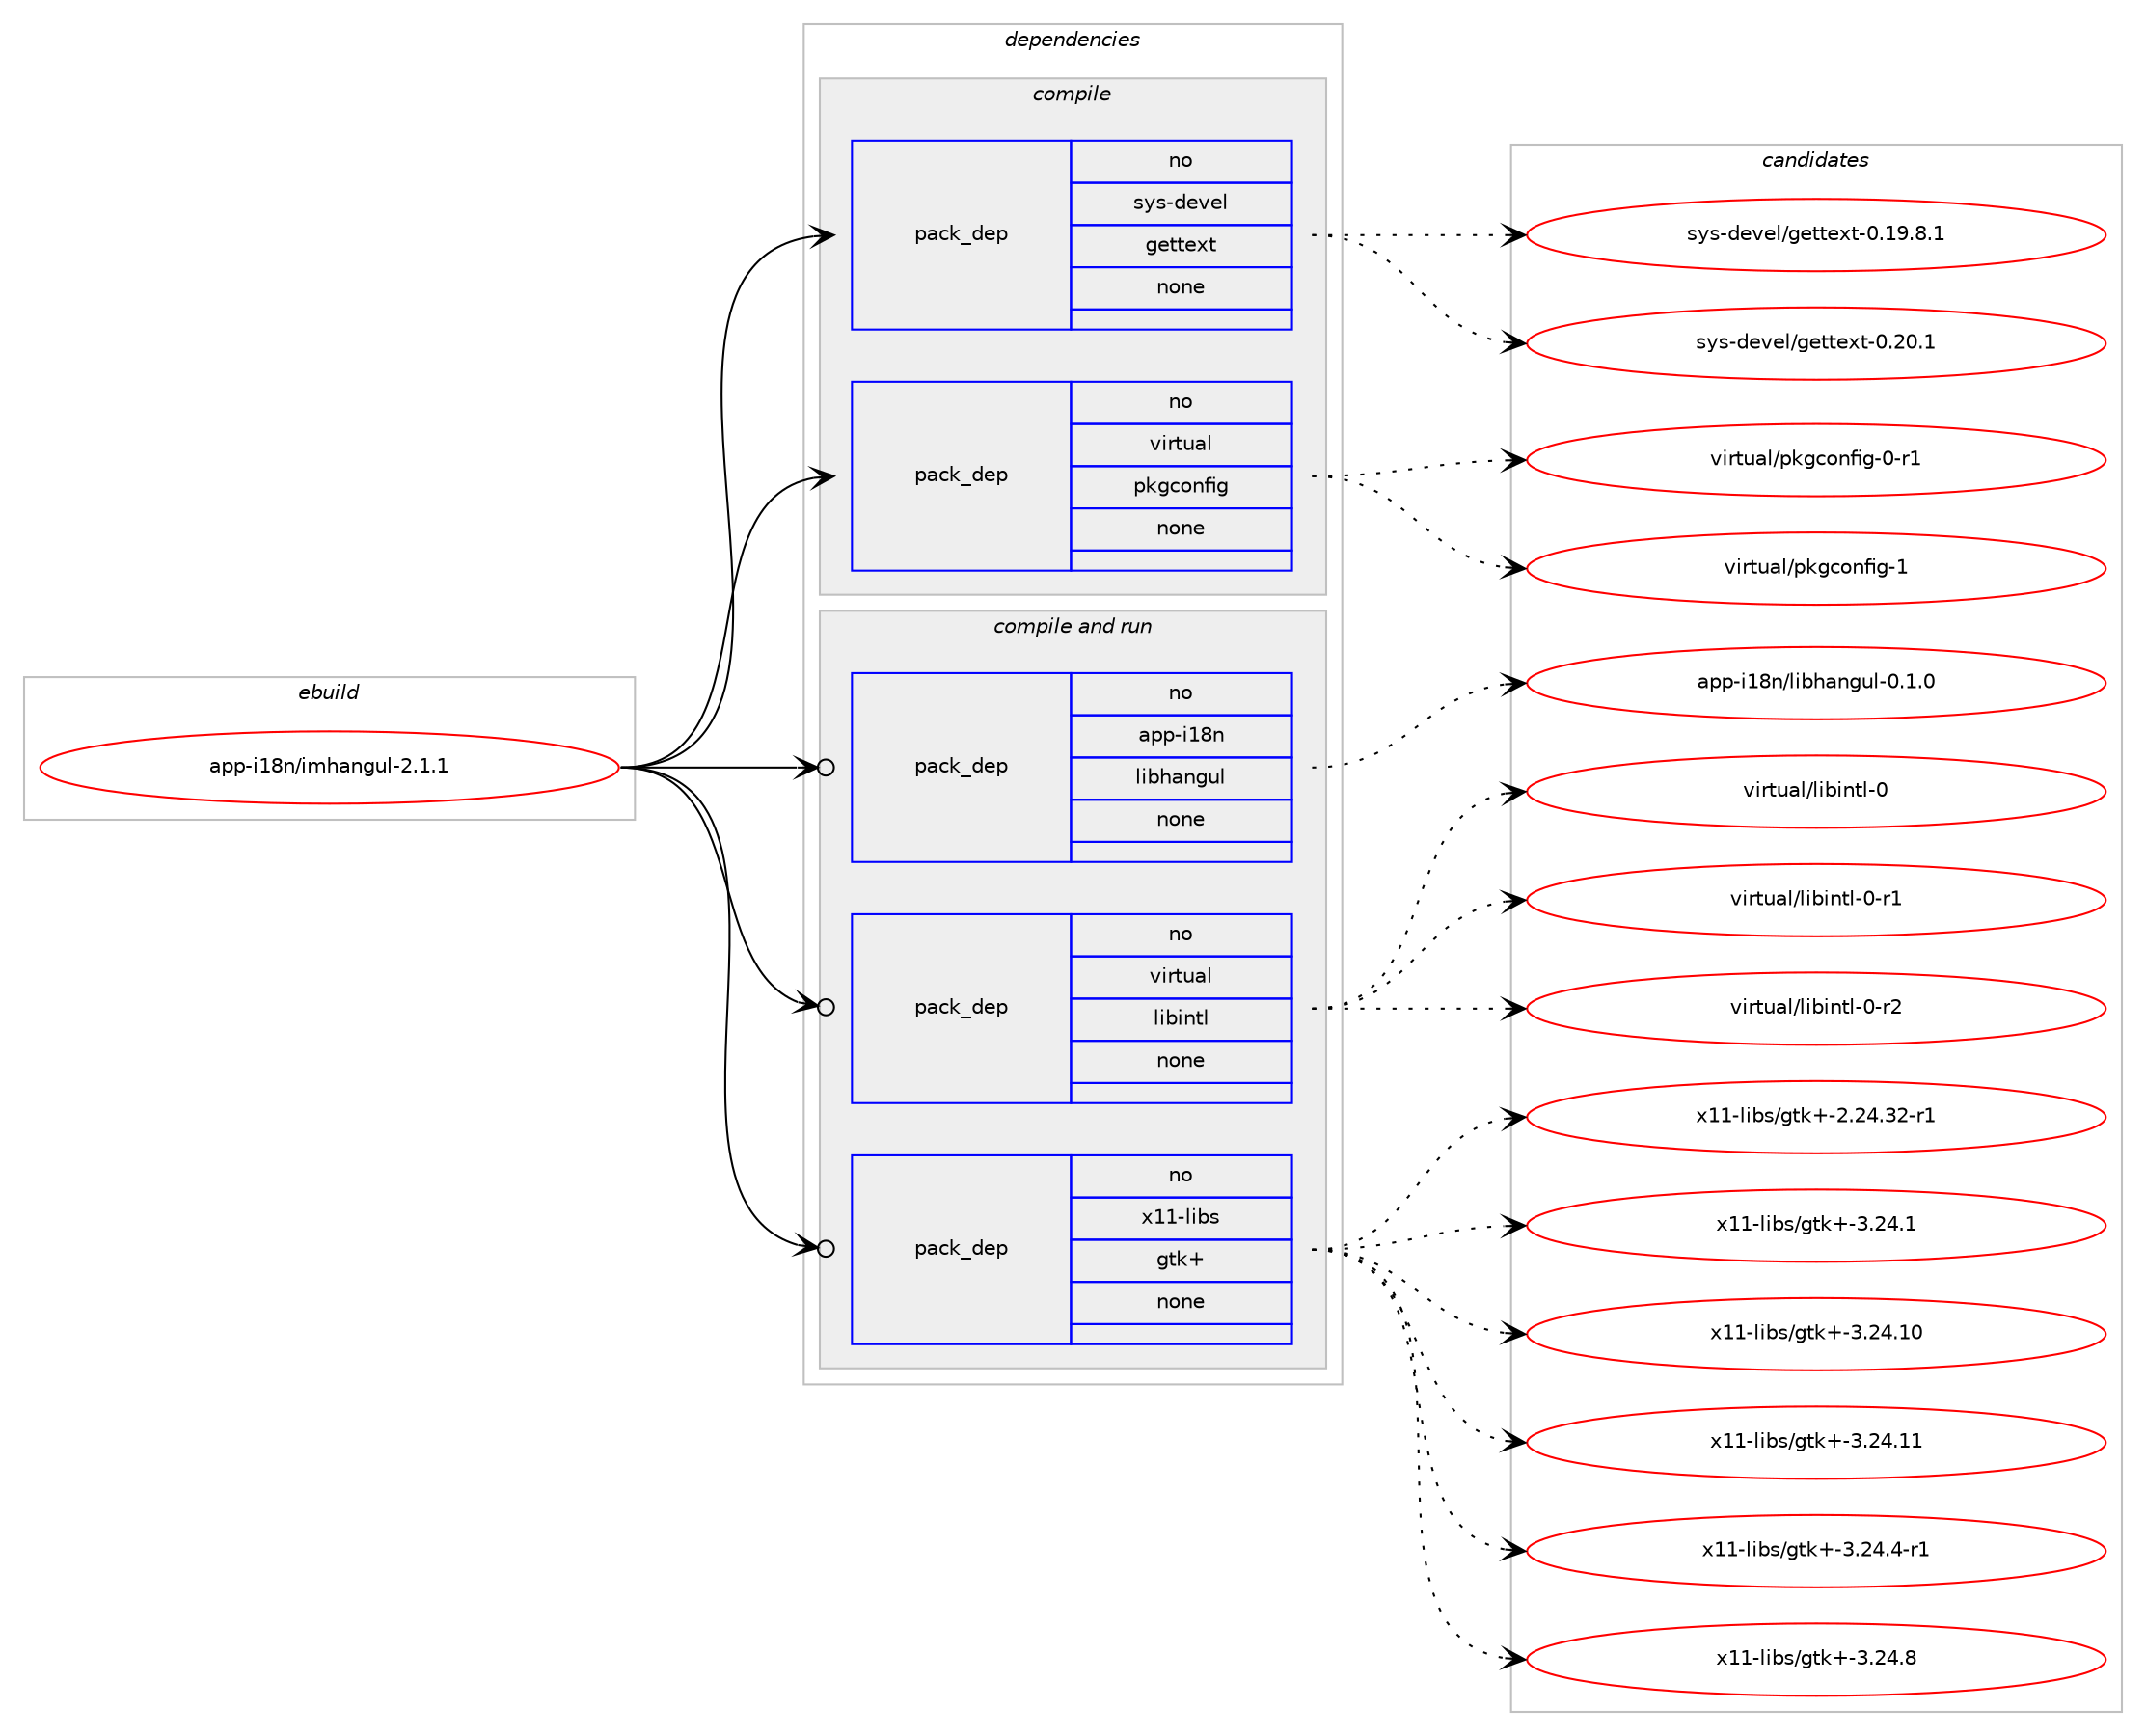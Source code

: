 digraph prolog {

# *************
# Graph options
# *************

newrank=true;
concentrate=true;
compound=true;
graph [rankdir=LR,fontname=Helvetica,fontsize=10,ranksep=1.5];#, ranksep=2.5, nodesep=0.2];
edge  [arrowhead=vee];
node  [fontname=Helvetica,fontsize=10];

# **********
# The ebuild
# **********

subgraph cluster_leftcol {
color=gray;
rank=same;
label=<<i>ebuild</i>>;
id [label="app-i18n/imhangul-2.1.1", color=red, width=4, href="../app-i18n/imhangul-2.1.1.svg"];
}

# ****************
# The dependencies
# ****************

subgraph cluster_midcol {
color=gray;
label=<<i>dependencies</i>>;
subgraph cluster_compile {
fillcolor="#eeeeee";
style=filled;
label=<<i>compile</i>>;
subgraph pack367845 {
dependency495142 [label=<<TABLE BORDER="0" CELLBORDER="1" CELLSPACING="0" CELLPADDING="4" WIDTH="220"><TR><TD ROWSPAN="6" CELLPADDING="30">pack_dep</TD></TR><TR><TD WIDTH="110">no</TD></TR><TR><TD>sys-devel</TD></TR><TR><TD>gettext</TD></TR><TR><TD>none</TD></TR><TR><TD></TD></TR></TABLE>>, shape=none, color=blue];
}
id:e -> dependency495142:w [weight=20,style="solid",arrowhead="vee"];
subgraph pack367846 {
dependency495143 [label=<<TABLE BORDER="0" CELLBORDER="1" CELLSPACING="0" CELLPADDING="4" WIDTH="220"><TR><TD ROWSPAN="6" CELLPADDING="30">pack_dep</TD></TR><TR><TD WIDTH="110">no</TD></TR><TR><TD>virtual</TD></TR><TR><TD>pkgconfig</TD></TR><TR><TD>none</TD></TR><TR><TD></TD></TR></TABLE>>, shape=none, color=blue];
}
id:e -> dependency495143:w [weight=20,style="solid",arrowhead="vee"];
}
subgraph cluster_compileandrun {
fillcolor="#eeeeee";
style=filled;
label=<<i>compile and run</i>>;
subgraph pack367847 {
dependency495144 [label=<<TABLE BORDER="0" CELLBORDER="1" CELLSPACING="0" CELLPADDING="4" WIDTH="220"><TR><TD ROWSPAN="6" CELLPADDING="30">pack_dep</TD></TR><TR><TD WIDTH="110">no</TD></TR><TR><TD>app-i18n</TD></TR><TR><TD>libhangul</TD></TR><TR><TD>none</TD></TR><TR><TD></TD></TR></TABLE>>, shape=none, color=blue];
}
id:e -> dependency495144:w [weight=20,style="solid",arrowhead="odotvee"];
subgraph pack367848 {
dependency495145 [label=<<TABLE BORDER="0" CELLBORDER="1" CELLSPACING="0" CELLPADDING="4" WIDTH="220"><TR><TD ROWSPAN="6" CELLPADDING="30">pack_dep</TD></TR><TR><TD WIDTH="110">no</TD></TR><TR><TD>virtual</TD></TR><TR><TD>libintl</TD></TR><TR><TD>none</TD></TR><TR><TD></TD></TR></TABLE>>, shape=none, color=blue];
}
id:e -> dependency495145:w [weight=20,style="solid",arrowhead="odotvee"];
subgraph pack367849 {
dependency495146 [label=<<TABLE BORDER="0" CELLBORDER="1" CELLSPACING="0" CELLPADDING="4" WIDTH="220"><TR><TD ROWSPAN="6" CELLPADDING="30">pack_dep</TD></TR><TR><TD WIDTH="110">no</TD></TR><TR><TD>x11-libs</TD></TR><TR><TD>gtk+</TD></TR><TR><TD>none</TD></TR><TR><TD></TD></TR></TABLE>>, shape=none, color=blue];
}
id:e -> dependency495146:w [weight=20,style="solid",arrowhead="odotvee"];
}
subgraph cluster_run {
fillcolor="#eeeeee";
style=filled;
label=<<i>run</i>>;
}
}

# **************
# The candidates
# **************

subgraph cluster_choices {
rank=same;
color=gray;
label=<<i>candidates</i>>;

subgraph choice367845 {
color=black;
nodesep=1;
choice1151211154510010111810110847103101116116101120116454846495746564649 [label="sys-devel/gettext-0.19.8.1", color=red, width=4,href="../sys-devel/gettext-0.19.8.1.svg"];
choice115121115451001011181011084710310111611610112011645484650484649 [label="sys-devel/gettext-0.20.1", color=red, width=4,href="../sys-devel/gettext-0.20.1.svg"];
dependency495142:e -> choice1151211154510010111810110847103101116116101120116454846495746564649:w [style=dotted,weight="100"];
dependency495142:e -> choice115121115451001011181011084710310111611610112011645484650484649:w [style=dotted,weight="100"];
}
subgraph choice367846 {
color=black;
nodesep=1;
choice11810511411611797108471121071039911111010210510345484511449 [label="virtual/pkgconfig-0-r1", color=red, width=4,href="../virtual/pkgconfig-0-r1.svg"];
choice1181051141161179710847112107103991111101021051034549 [label="virtual/pkgconfig-1", color=red, width=4,href="../virtual/pkgconfig-1.svg"];
dependency495143:e -> choice11810511411611797108471121071039911111010210510345484511449:w [style=dotted,weight="100"];
dependency495143:e -> choice1181051141161179710847112107103991111101021051034549:w [style=dotted,weight="100"];
}
subgraph choice367847 {
color=black;
nodesep=1;
choice97112112451054956110471081059810497110103117108454846494648 [label="app-i18n/libhangul-0.1.0", color=red, width=4,href="../app-i18n/libhangul-0.1.0.svg"];
dependency495144:e -> choice97112112451054956110471081059810497110103117108454846494648:w [style=dotted,weight="100"];
}
subgraph choice367848 {
color=black;
nodesep=1;
choice1181051141161179710847108105981051101161084548 [label="virtual/libintl-0", color=red, width=4,href="../virtual/libintl-0.svg"];
choice11810511411611797108471081059810511011610845484511449 [label="virtual/libintl-0-r1", color=red, width=4,href="../virtual/libintl-0-r1.svg"];
choice11810511411611797108471081059810511011610845484511450 [label="virtual/libintl-0-r2", color=red, width=4,href="../virtual/libintl-0-r2.svg"];
dependency495145:e -> choice1181051141161179710847108105981051101161084548:w [style=dotted,weight="100"];
dependency495145:e -> choice11810511411611797108471081059810511011610845484511449:w [style=dotted,weight="100"];
dependency495145:e -> choice11810511411611797108471081059810511011610845484511450:w [style=dotted,weight="100"];
}
subgraph choice367849 {
color=black;
nodesep=1;
choice12049494510810598115471031161074345504650524651504511449 [label="x11-libs/gtk+-2.24.32-r1", color=red, width=4,href="../x11-libs/gtk+-2.24.32-r1.svg"];
choice12049494510810598115471031161074345514650524649 [label="x11-libs/gtk+-3.24.1", color=red, width=4,href="../x11-libs/gtk+-3.24.1.svg"];
choice1204949451081059811547103116107434551465052464948 [label="x11-libs/gtk+-3.24.10", color=red, width=4,href="../x11-libs/gtk+-3.24.10.svg"];
choice1204949451081059811547103116107434551465052464949 [label="x11-libs/gtk+-3.24.11", color=red, width=4,href="../x11-libs/gtk+-3.24.11.svg"];
choice120494945108105981154710311610743455146505246524511449 [label="x11-libs/gtk+-3.24.4-r1", color=red, width=4,href="../x11-libs/gtk+-3.24.4-r1.svg"];
choice12049494510810598115471031161074345514650524656 [label="x11-libs/gtk+-3.24.8", color=red, width=4,href="../x11-libs/gtk+-3.24.8.svg"];
dependency495146:e -> choice12049494510810598115471031161074345504650524651504511449:w [style=dotted,weight="100"];
dependency495146:e -> choice12049494510810598115471031161074345514650524649:w [style=dotted,weight="100"];
dependency495146:e -> choice1204949451081059811547103116107434551465052464948:w [style=dotted,weight="100"];
dependency495146:e -> choice1204949451081059811547103116107434551465052464949:w [style=dotted,weight="100"];
dependency495146:e -> choice120494945108105981154710311610743455146505246524511449:w [style=dotted,weight="100"];
dependency495146:e -> choice12049494510810598115471031161074345514650524656:w [style=dotted,weight="100"];
}
}

}
